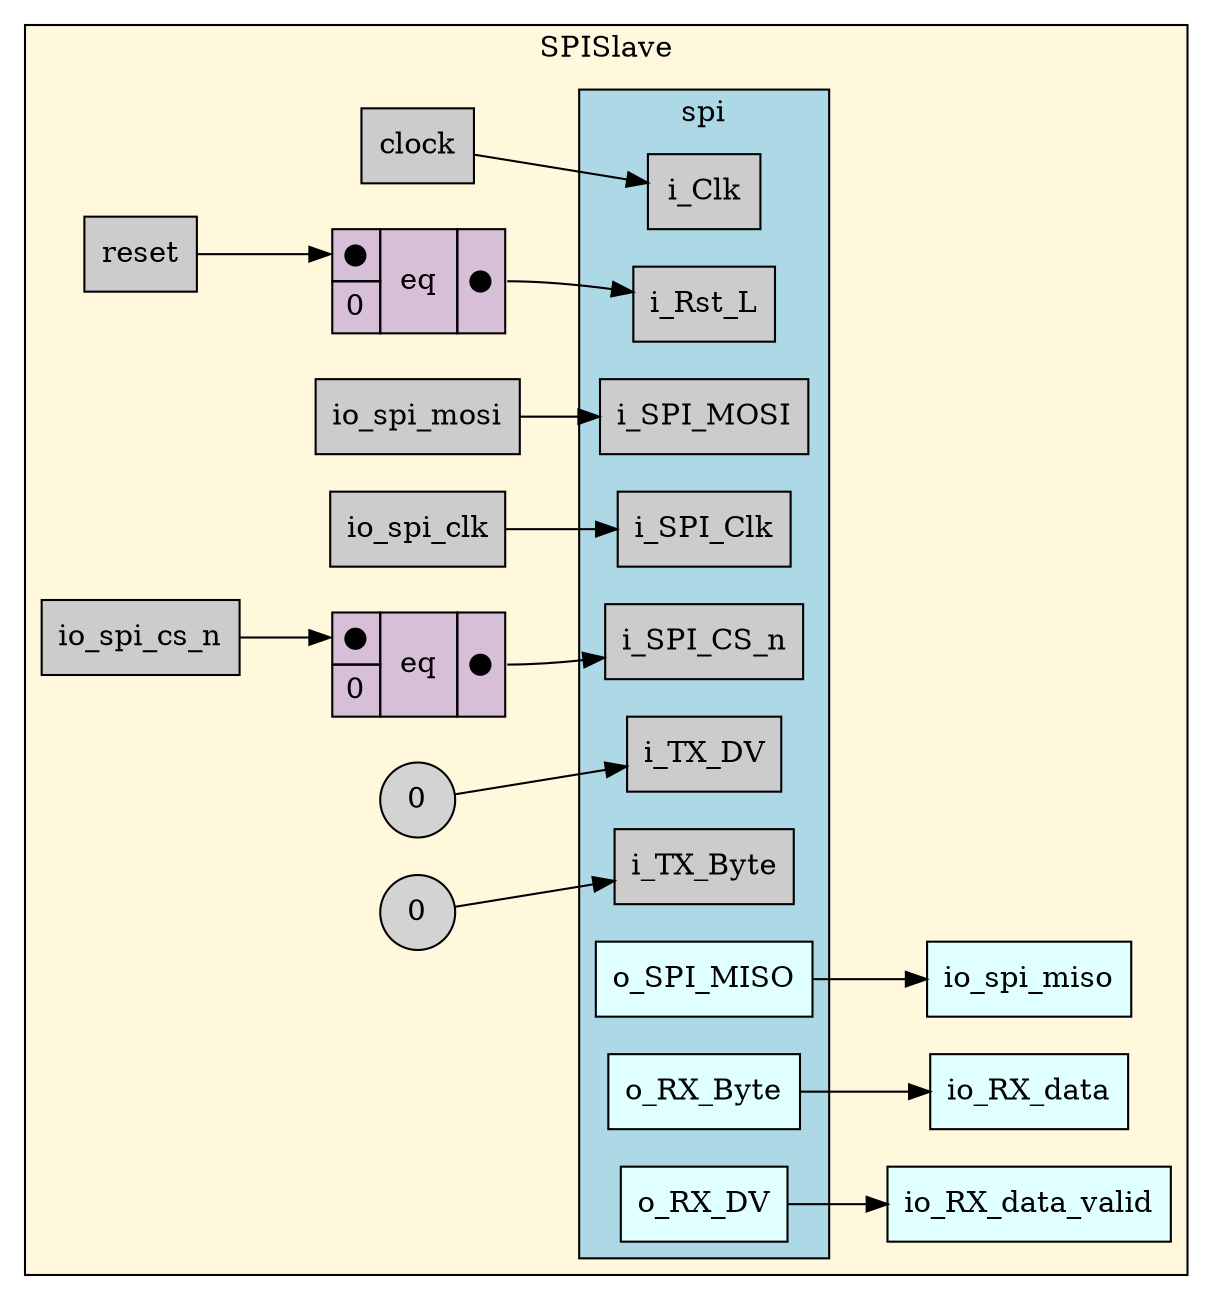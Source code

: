 digraph SPISlave {
stylesheet = "styles.css"
rankdir="LR" 

subgraph cluster_SPISlave {
  label="SPISlave"
  URL=""
  bgcolor="#FFF8DC"
  cluster_SPISlave_clock [shape = "rectangle" style="filled" fillcolor="#CCCCCC" label="clock" rank="0"]
     
cluster_SPISlave_reset [shape = "rectangle" style="filled" fillcolor="#CCCCCC" label="reset" rank="0"]
     
cluster_SPISlave_io_spi_mosi [shape = "rectangle" style="filled" fillcolor="#CCCCCC" label="io_spi_mosi" rank="0"]
     
cluster_SPISlave_io_spi_clk [shape = "rectangle" style="filled" fillcolor="#CCCCCC" label="io_spi_clk" rank="0"]
     
cluster_SPISlave_io_spi_cs_n [shape = "rectangle" style="filled" fillcolor="#CCCCCC" label="io_spi_cs_n" rank="0"]
     
cluster_SPISlave_io_RX_data_valid [shape = "rectangle" style="filled" fillcolor="#E0FFFF" label="io_RX_data_valid" rank="1000"]
     
cluster_SPISlave_io_RX_data [shape = "rectangle" style="filled" fillcolor="#E0FFFF" label="io_RX_data" rank="1000"]
     
cluster_SPISlave_io_spi_miso [shape = "rectangle" style="filled" fillcolor="#E0FFFF" label="io_spi_miso" rank="1000"]
     

subgraph cluster_SPISlave_spi {
  label="spi"
  URL="SPI_Slave_nandland.dot.svg"
  bgcolor="#ADD8E6"
  cluster_SPISlave_spi_i_Clk [shape = "rectangle" style="filled" fillcolor="#CCCCCC" label="i_Clk" rank="0"]
     
cluster_SPISlave_spi_i_Rst_L [shape = "rectangle" style="filled" fillcolor="#CCCCCC" label="i_Rst_L" rank="0"]
     
cluster_SPISlave_spi_i_TX_DV [shape = "rectangle" style="filled" fillcolor="#CCCCCC" label="i_TX_DV" rank="0"]
     
cluster_SPISlave_spi_i_TX_Byte [shape = "rectangle" style="filled" fillcolor="#CCCCCC" label="i_TX_Byte" rank="0"]
     
cluster_SPISlave_spi_i_SPI_Clk [shape = "rectangle" style="filled" fillcolor="#CCCCCC" label="i_SPI_Clk" rank="0"]
     
cluster_SPISlave_spi_i_SPI_MOSI [shape = "rectangle" style="filled" fillcolor="#CCCCCC" label="i_SPI_MOSI" rank="0"]
     
cluster_SPISlave_spi_i_SPI_CS_n [shape = "rectangle" style="filled" fillcolor="#CCCCCC" label="i_SPI_CS_n" rank="0"]
     
cluster_SPISlave_spi_o_RX_DV [shape = "rectangle" style="filled" fillcolor="#E0FFFF" label="o_RX_DV" rank="1000"]
     
cluster_SPISlave_spi_o_RX_Byte [shape = "rectangle" style="filled" fillcolor="#E0FFFF" label="o_RX_Byte" rank="1000"]
     
cluster_SPISlave_spi_o_SPI_MISO [shape = "rectangle" style="filled" fillcolor="#E0FFFF" label="o_SPI_MISO" rank="1000"]
     

  
  
  
}
     

op_eq_47 [shape = "plaintext" label=<
<TABLE BORDER="0" CELLBORDER="1" CELLSPACING="0" CELLPADDING="4" BGCOLOR="#D8BFD8">
  <TR>
    <TD PORT="in1">&#x25cf;</TD>
    <TD ROWSPAN="2" > eq </TD>
    <TD ROWSPAN="2" PORT="out">&#x25cf;</TD>
  </TR>
  <TR>
    <TD PORT="in2">0</TD>
  </TR>
</TABLE>>];
       
cluster_SPISlave_lit48 [shape="circle" style="filled" BGCOLOR="#C0C0C0" label="0"]
     
cluster_SPISlave_lit49 [shape="circle" style="filled" BGCOLOR="#C0C0C0" label="0"]
     

op_eq_50 [shape = "plaintext" label=<
<TABLE BORDER="0" CELLBORDER="1" CELLSPACING="0" CELLPADDING="4" BGCOLOR="#D8BFD8">
  <TR>
    <TD PORT="in1">&#x25cf;</TD>
    <TD ROWSPAN="2" > eq </TD>
    <TD ROWSPAN="2" PORT="out">&#x25cf;</TD>
  </TR>
  <TR>
    <TD PORT="in2">0</TD>
  </TR>
</TABLE>>];
       

  cluster_SPISlave_io_spi_cs_n -> op_eq_50:in1
  cluster_SPISlave_lit49 -> cluster_SPISlave_spi_i_TX_Byte
  op_eq_50:out -> cluster_SPISlave_spi_i_SPI_CS_n
  cluster_SPISlave_io_spi_mosi -> cluster_SPISlave_spi_i_SPI_MOSI
  cluster_SPISlave_lit48 -> cluster_SPISlave_spi_i_TX_DV
  cluster_SPISlave_clock -> cluster_SPISlave_spi_i_Clk
  op_eq_47:out -> cluster_SPISlave_spi_i_Rst_L
  cluster_SPISlave_spi_o_SPI_MISO -> cluster_SPISlave_io_spi_miso
  cluster_SPISlave_io_spi_clk -> cluster_SPISlave_spi_i_SPI_Clk
  cluster_SPISlave_reset -> op_eq_47:in1
  cluster_SPISlave_spi_o_RX_Byte -> cluster_SPISlave_io_RX_data
  cluster_SPISlave_spi_o_RX_DV -> cluster_SPISlave_io_RX_data_valid
  
  
}
     
}
